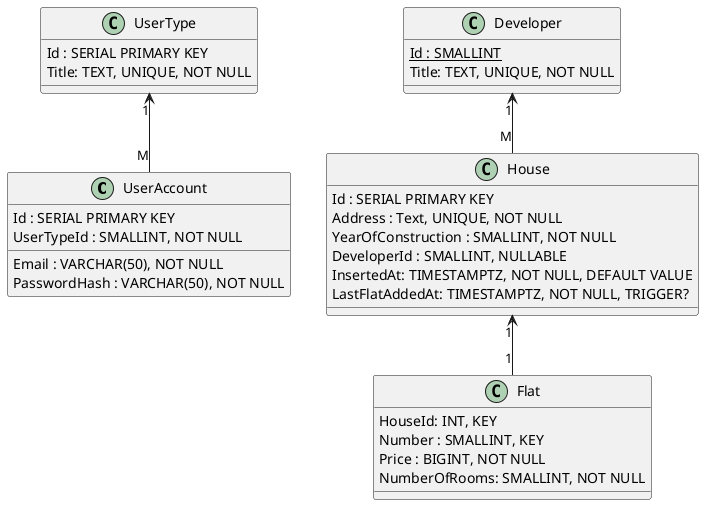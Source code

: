 @startuml Avito Service Task

class UserAccount {
    Id : SERIAL PRIMARY KEY
    Email : VARCHAR(50), NOT NULL
    PasswordHash : VARCHAR(50), NOT NULL
    UserTypeId : SMALLINT, NOT NULL
}

class UserType {
    Id : SERIAL PRIMARY KEY
    Title: TEXT, UNIQUE, NOT NULL
}

class House {
    Id : SERIAL PRIMARY KEY
    Address : Text, UNIQUE, NOT NULL
    YearOfConstruction : SMALLINT, NOT NULL
    DeveloperId : SMALLINT, NULLABLE
    InsertedAt: TIMESTAMPTZ, NOT NULL, DEFAULT VALUE
    LastFlatAddedAt: TIMESTAMPTZ, NOT NULL, TRIGGER?
}

class Developer {
    {static} Id : SMALLINT 
    Title: TEXT, UNIQUE, NOT NULL
}

'Для квартиры ключ должен быть составным, по HouseId и Number. При этом поиск по HouseId должен быть быстрым
class Flat {
    HouseId: INT, KEY
    Number : SMALLINT, KEY
    Price : BIGINT, NOT NULL
    NumberOfRooms: SMALLINT, NOT NULL
}

UserType "1" <-- "M" UserAccount 
Developer "1" <-- "M" House 
House "1" <-- "1" Flat 

@enduml